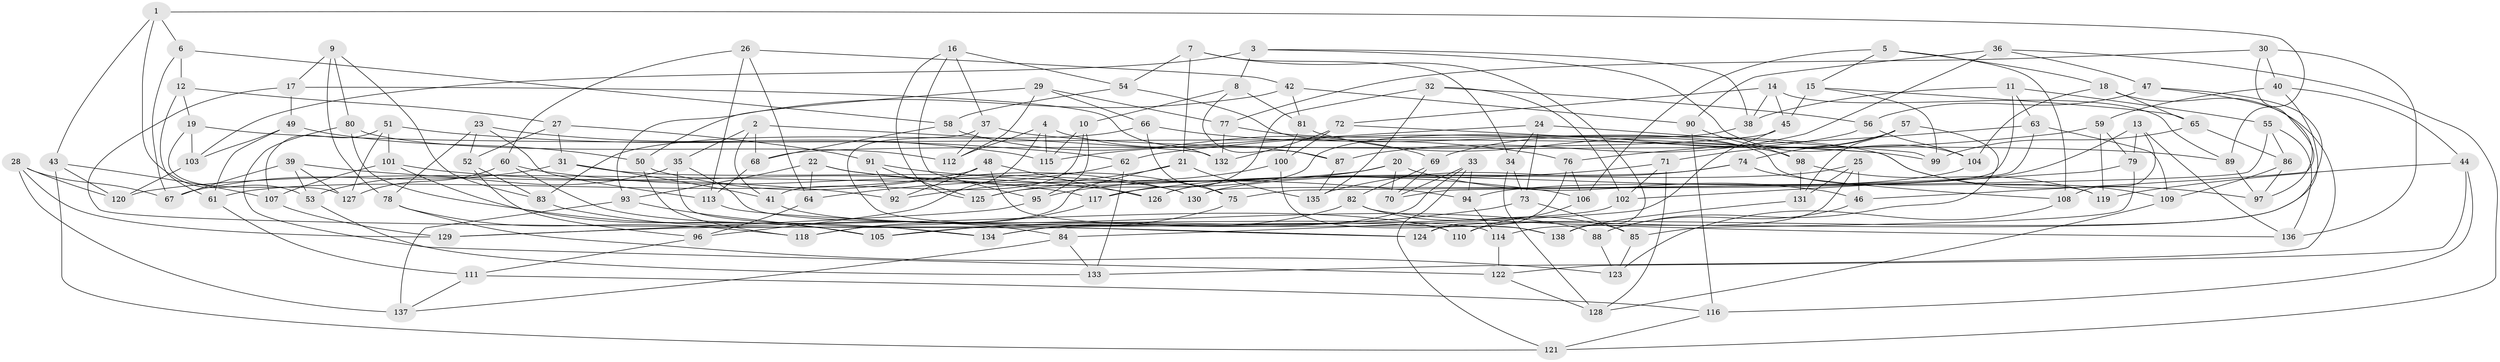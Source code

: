 // Generated by graph-tools (version 1.1) at 2025/50/03/09/25 03:50:56]
// undirected, 138 vertices, 276 edges
graph export_dot {
graph [start="1"]
  node [color=gray90,style=filled];
  1;
  2;
  3;
  4;
  5;
  6;
  7;
  8;
  9;
  10;
  11;
  12;
  13;
  14;
  15;
  16;
  17;
  18;
  19;
  20;
  21;
  22;
  23;
  24;
  25;
  26;
  27;
  28;
  29;
  30;
  31;
  32;
  33;
  34;
  35;
  36;
  37;
  38;
  39;
  40;
  41;
  42;
  43;
  44;
  45;
  46;
  47;
  48;
  49;
  50;
  51;
  52;
  53;
  54;
  55;
  56;
  57;
  58;
  59;
  60;
  61;
  62;
  63;
  64;
  65;
  66;
  67;
  68;
  69;
  70;
  71;
  72;
  73;
  74;
  75;
  76;
  77;
  78;
  79;
  80;
  81;
  82;
  83;
  84;
  85;
  86;
  87;
  88;
  89;
  90;
  91;
  92;
  93;
  94;
  95;
  96;
  97;
  98;
  99;
  100;
  101;
  102;
  103;
  104;
  105;
  106;
  107;
  108;
  109;
  110;
  111;
  112;
  113;
  114;
  115;
  116;
  117;
  118;
  119;
  120;
  121;
  122;
  123;
  124;
  125;
  126;
  127;
  128;
  129;
  130;
  131;
  132;
  133;
  134;
  135;
  136;
  137;
  138;
  1 -- 43;
  1 -- 6;
  1 -- 89;
  1 -- 53;
  2 -- 68;
  2 -- 41;
  2 -- 35;
  2 -- 132;
  3 -- 103;
  3 -- 38;
  3 -- 8;
  3 -- 104;
  4 -- 96;
  4 -- 87;
  4 -- 115;
  4 -- 112;
  5 -- 108;
  5 -- 18;
  5 -- 106;
  5 -- 15;
  6 -- 58;
  6 -- 12;
  6 -- 67;
  7 -- 54;
  7 -- 21;
  7 -- 34;
  7 -- 138;
  8 -- 81;
  8 -- 10;
  8 -- 87;
  9 -- 78;
  9 -- 83;
  9 -- 80;
  9 -- 17;
  10 -- 41;
  10 -- 115;
  10 -- 95;
  11 -- 130;
  11 -- 38;
  11 -- 63;
  11 -- 55;
  12 -- 19;
  12 -- 27;
  12 -- 61;
  13 -- 108;
  13 -- 94;
  13 -- 79;
  13 -- 136;
  14 -- 38;
  14 -- 72;
  14 -- 89;
  14 -- 45;
  15 -- 65;
  15 -- 99;
  15 -- 45;
  16 -- 125;
  16 -- 37;
  16 -- 95;
  16 -- 54;
  17 -- 132;
  17 -- 49;
  17 -- 124;
  18 -- 65;
  18 -- 133;
  18 -- 104;
  19 -- 127;
  19 -- 99;
  19 -- 103;
  20 -- 120;
  20 -- 46;
  20 -- 95;
  20 -- 70;
  21 -- 118;
  21 -- 92;
  21 -- 135;
  22 -- 75;
  22 -- 93;
  22 -- 106;
  22 -- 64;
  23 -- 52;
  23 -- 113;
  23 -- 115;
  23 -- 78;
  24 -- 73;
  24 -- 99;
  24 -- 34;
  24 -- 115;
  25 -- 131;
  25 -- 46;
  25 -- 130;
  25 -- 110;
  26 -- 60;
  26 -- 113;
  26 -- 64;
  26 -- 42;
  27 -- 91;
  27 -- 52;
  27 -- 31;
  28 -- 67;
  28 -- 120;
  28 -- 129;
  28 -- 137;
  29 -- 50;
  29 -- 66;
  29 -- 77;
  29 -- 112;
  30 -- 40;
  30 -- 136;
  30 -- 46;
  30 -- 77;
  31 -- 41;
  31 -- 67;
  31 -- 130;
  32 -- 102;
  32 -- 135;
  32 -- 56;
  32 -- 117;
  33 -- 94;
  33 -- 121;
  33 -- 70;
  33 -- 134;
  34 -- 73;
  34 -- 128;
  35 -- 134;
  35 -- 53;
  35 -- 114;
  36 -- 47;
  36 -- 121;
  36 -- 90;
  36 -- 87;
  37 -- 89;
  37 -- 112;
  37 -- 110;
  38 -- 125;
  39 -- 53;
  39 -- 67;
  39 -- 127;
  39 -- 92;
  40 -- 59;
  40 -- 44;
  40 -- 124;
  41 -- 88;
  42 -- 90;
  42 -- 93;
  42 -- 81;
  43 -- 107;
  43 -- 120;
  43 -- 121;
  44 -- 119;
  44 -- 122;
  44 -- 116;
  45 -- 84;
  45 -- 68;
  46 -- 88;
  47 -- 56;
  47 -- 114;
  47 -- 97;
  48 -- 92;
  48 -- 126;
  48 -- 138;
  48 -- 61;
  49 -- 50;
  49 -- 61;
  49 -- 103;
  50 -- 118;
  50 -- 130;
  51 -- 101;
  51 -- 107;
  51 -- 127;
  51 -- 62;
  52 -- 83;
  52 -- 96;
  53 -- 133;
  54 -- 58;
  54 -- 119;
  55 -- 86;
  55 -- 136;
  55 -- 75;
  56 -- 104;
  56 -- 69;
  57 -- 71;
  57 -- 131;
  57 -- 88;
  57 -- 74;
  58 -- 68;
  58 -- 69;
  59 -- 79;
  59 -- 119;
  59 -- 62;
  60 -- 126;
  60 -- 110;
  60 -- 127;
  61 -- 111;
  62 -- 64;
  62 -- 133;
  63 -- 70;
  63 -- 76;
  63 -- 109;
  64 -- 96;
  65 -- 99;
  65 -- 86;
  66 -- 83;
  66 -- 75;
  66 -- 76;
  68 -- 113;
  69 -- 82;
  69 -- 70;
  71 -- 102;
  71 -- 117;
  71 -- 128;
  72 -- 132;
  72 -- 100;
  72 -- 109;
  73 -- 105;
  73 -- 85;
  74 -- 135;
  74 -- 108;
  74 -- 126;
  75 -- 105;
  76 -- 106;
  76 -- 124;
  77 -- 132;
  77 -- 97;
  78 -- 123;
  78 -- 118;
  79 -- 102;
  79 -- 85;
  80 -- 122;
  80 -- 134;
  80 -- 112;
  81 -- 100;
  81 -- 98;
  82 -- 136;
  82 -- 134;
  82 -- 85;
  83 -- 84;
  84 -- 133;
  84 -- 137;
  85 -- 123;
  86 -- 109;
  86 -- 97;
  87 -- 135;
  88 -- 123;
  89 -- 97;
  90 -- 116;
  90 -- 98;
  91 -- 92;
  91 -- 125;
  91 -- 94;
  93 -- 105;
  93 -- 137;
  94 -- 114;
  95 -- 129;
  96 -- 111;
  98 -- 131;
  98 -- 119;
  100 -- 125;
  100 -- 138;
  101 -- 117;
  101 -- 105;
  101 -- 107;
  102 -- 129;
  103 -- 120;
  104 -- 126;
  106 -- 110;
  107 -- 129;
  108 -- 123;
  109 -- 128;
  111 -- 116;
  111 -- 137;
  113 -- 124;
  114 -- 122;
  116 -- 121;
  117 -- 118;
  122 -- 128;
  131 -- 138;
}
